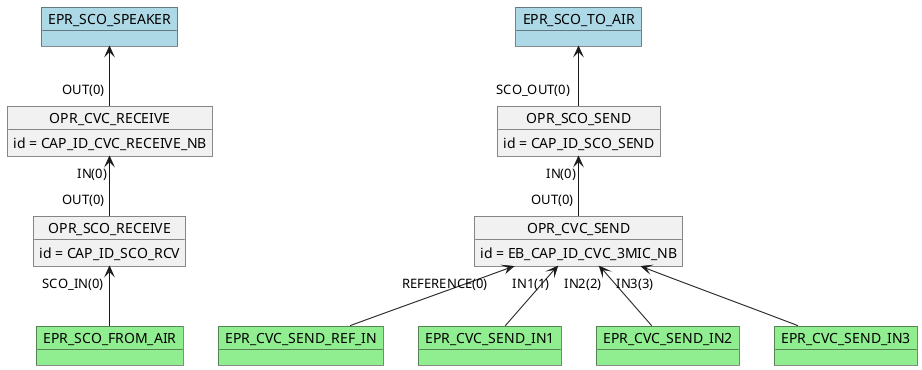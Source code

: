 @startuml

        object OPR_SCO_RECEIVE
        OPR_SCO_RECEIVE : id = CAP_ID_SCO_RCV
        object OPR_SCO_SEND
        OPR_SCO_SEND : id = CAP_ID_SCO_SEND
        object OPR_CVC_RECEIVE
        OPR_CVC_RECEIVE : id = CAP_ID_CVC_RECEIVE_NB
        object OPR_CVC_SEND
        OPR_CVC_SEND : id = EB_CAP_ID_CVC_3MIC_NB
        OPR_CVC_RECEIVE "IN(0)"<-- "OUT(0)" OPR_SCO_RECEIVE
        OPR_SCO_SEND "IN(0)"<-- "OUT(0)" OPR_CVC_SEND
        object EPR_SCO_FROM_AIR #lightgreen
        OPR_SCO_RECEIVE "SCO_IN(0)" <-- EPR_SCO_FROM_AIR
        object EPR_CVC_SEND_REF_IN #lightgreen
        OPR_CVC_SEND "REFERENCE(0)" <-- EPR_CVC_SEND_REF_IN
        object EPR_CVC_SEND_IN1 #lightgreen
        OPR_CVC_SEND "IN1(1)" <-- EPR_CVC_SEND_IN1
        object EPR_CVC_SEND_IN2 #lightgreen
        OPR_CVC_SEND "IN2(2)" <-- EPR_CVC_SEND_IN2
        object EPR_CVC_SEND_IN3 #lightgreen
        OPR_CVC_SEND "IN3(3)" <-- EPR_CVC_SEND_IN3
        object EPR_SCO_SPEAKER #lightblue
        EPR_SCO_SPEAKER <-- "OUT(0)" OPR_CVC_RECEIVE
        object EPR_SCO_TO_AIR #lightblue
        EPR_SCO_TO_AIR <-- "SCO_OUT(0)" OPR_SCO_SEND
    @enduml

